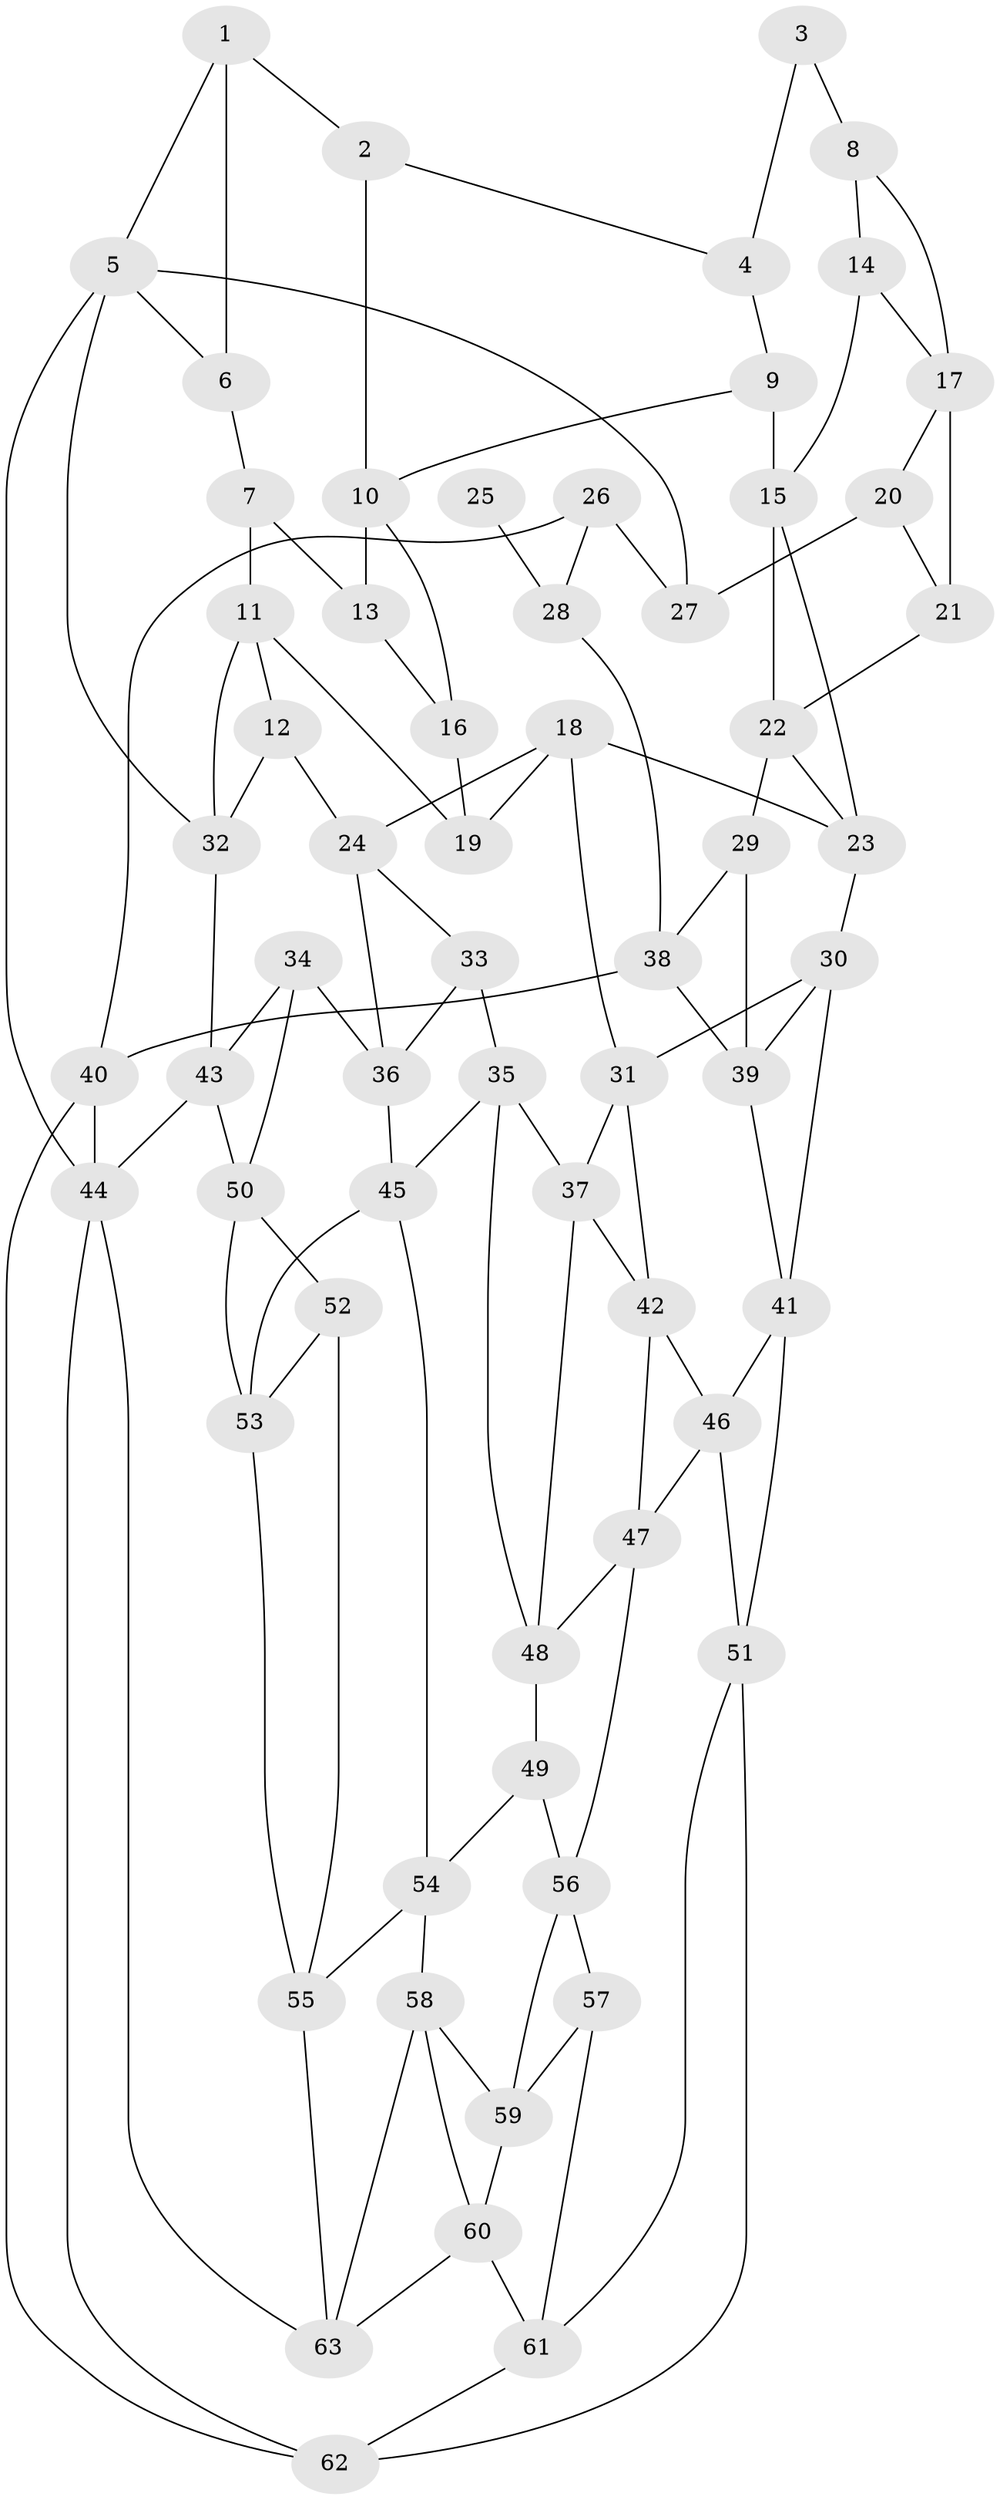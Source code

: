 // original degree distribution, {3: 0.023809523809523808, 4: 0.23015873015873015, 5: 0.5158730158730159, 6: 0.23015873015873015}
// Generated by graph-tools (version 1.1) at 2025/03/03/09/25 03:03:15]
// undirected, 63 vertices, 113 edges
graph export_dot {
graph [start="1"]
  node [color=gray90,style=filled];
  1;
  2;
  3;
  4;
  5;
  6;
  7;
  8;
  9;
  10;
  11;
  12;
  13;
  14;
  15;
  16;
  17;
  18;
  19;
  20;
  21;
  22;
  23;
  24;
  25;
  26;
  27;
  28;
  29;
  30;
  31;
  32;
  33;
  34;
  35;
  36;
  37;
  38;
  39;
  40;
  41;
  42;
  43;
  44;
  45;
  46;
  47;
  48;
  49;
  50;
  51;
  52;
  53;
  54;
  55;
  56;
  57;
  58;
  59;
  60;
  61;
  62;
  63;
  1 -- 2 [weight=1.0];
  1 -- 5 [weight=1.0];
  1 -- 6 [weight=1.0];
  2 -- 4 [weight=1.0];
  2 -- 10 [weight=1.0];
  3 -- 4 [weight=2.0];
  3 -- 8 [weight=2.0];
  4 -- 9 [weight=1.0];
  5 -- 6 [weight=1.0];
  5 -- 27 [weight=1.0];
  5 -- 32 [weight=1.0];
  5 -- 44 [weight=2.0];
  6 -- 7 [weight=1.0];
  7 -- 11 [weight=1.0];
  7 -- 13 [weight=2.0];
  8 -- 14 [weight=1.0];
  8 -- 17 [weight=1.0];
  9 -- 10 [weight=1.0];
  9 -- 15 [weight=1.0];
  10 -- 13 [weight=1.0];
  10 -- 16 [weight=1.0];
  11 -- 12 [weight=1.0];
  11 -- 19 [weight=1.0];
  11 -- 32 [weight=1.0];
  12 -- 24 [weight=1.0];
  12 -- 32 [weight=1.0];
  13 -- 16 [weight=1.0];
  14 -- 15 [weight=1.0];
  14 -- 17 [weight=1.0];
  15 -- 22 [weight=1.0];
  15 -- 23 [weight=1.0];
  16 -- 19 [weight=2.0];
  17 -- 20 [weight=1.0];
  17 -- 21 [weight=1.0];
  18 -- 19 [weight=1.0];
  18 -- 23 [weight=1.0];
  18 -- 24 [weight=1.0];
  18 -- 31 [weight=1.0];
  20 -- 21 [weight=1.0];
  20 -- 27 [weight=2.0];
  21 -- 22 [weight=1.0];
  22 -- 23 [weight=1.0];
  22 -- 29 [weight=1.0];
  23 -- 30 [weight=1.0];
  24 -- 33 [weight=1.0];
  24 -- 36 [weight=1.0];
  25 -- 28 [weight=2.0];
  26 -- 27 [weight=1.0];
  26 -- 28 [weight=1.0];
  26 -- 40 [weight=1.0];
  28 -- 38 [weight=1.0];
  29 -- 38 [weight=1.0];
  29 -- 39 [weight=1.0];
  30 -- 31 [weight=1.0];
  30 -- 39 [weight=1.0];
  30 -- 41 [weight=1.0];
  31 -- 37 [weight=1.0];
  31 -- 42 [weight=1.0];
  32 -- 43 [weight=1.0];
  33 -- 35 [weight=1.0];
  33 -- 36 [weight=1.0];
  34 -- 36 [weight=1.0];
  34 -- 43 [weight=1.0];
  34 -- 50 [weight=1.0];
  35 -- 37 [weight=1.0];
  35 -- 45 [weight=1.0];
  35 -- 48 [weight=1.0];
  36 -- 45 [weight=1.0];
  37 -- 42 [weight=1.0];
  37 -- 48 [weight=1.0];
  38 -- 39 [weight=1.0];
  38 -- 40 [weight=1.0];
  39 -- 41 [weight=1.0];
  40 -- 44 [weight=1.0];
  40 -- 62 [weight=1.0];
  41 -- 46 [weight=1.0];
  41 -- 51 [weight=1.0];
  42 -- 46 [weight=1.0];
  42 -- 47 [weight=1.0];
  43 -- 44 [weight=1.0];
  43 -- 50 [weight=1.0];
  44 -- 62 [weight=1.0];
  44 -- 63 [weight=1.0];
  45 -- 53 [weight=1.0];
  45 -- 54 [weight=1.0];
  46 -- 47 [weight=1.0];
  46 -- 51 [weight=1.0];
  47 -- 48 [weight=1.0];
  47 -- 56 [weight=1.0];
  48 -- 49 [weight=1.0];
  49 -- 54 [weight=1.0];
  49 -- 56 [weight=1.0];
  50 -- 52 [weight=1.0];
  50 -- 53 [weight=1.0];
  51 -- 61 [weight=1.0];
  51 -- 62 [weight=1.0];
  52 -- 53 [weight=1.0];
  52 -- 55 [weight=1.0];
  53 -- 55 [weight=1.0];
  54 -- 55 [weight=1.0];
  54 -- 58 [weight=1.0];
  55 -- 63 [weight=1.0];
  56 -- 57 [weight=1.0];
  56 -- 59 [weight=1.0];
  57 -- 59 [weight=1.0];
  57 -- 61 [weight=1.0];
  58 -- 59 [weight=1.0];
  58 -- 60 [weight=1.0];
  58 -- 63 [weight=1.0];
  59 -- 60 [weight=1.0];
  60 -- 61 [weight=1.0];
  60 -- 63 [weight=1.0];
  61 -- 62 [weight=1.0];
}
